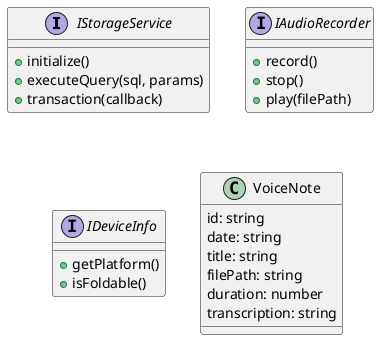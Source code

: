 @startuml
interface IStorageService {
  +initialize()
  +executeQuery(sql, params)
  +transaction(callback)
}

interface IAudioRecorder {
  +record()
  +stop()
  +play(filePath)
}

interface IDeviceInfo {
  +getPlatform()
  +isFoldable()
}

class VoiceNote {
  id: string
  date: string
  title: string
  filePath: string
  duration: number
  transcription: string
}
@enduml
